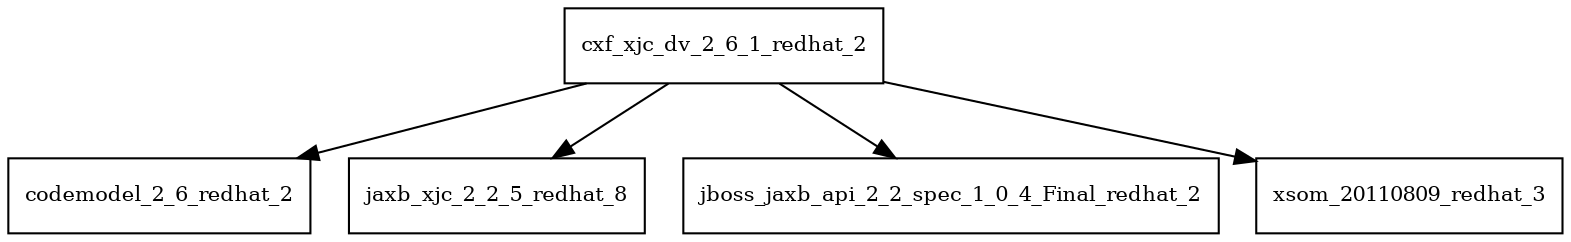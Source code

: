 digraph cxf_xjc_dv_2_6_1_redhat_2_dependencies {
  node [shape = box, fontsize=10.0];
  cxf_xjc_dv_2_6_1_redhat_2 -> codemodel_2_6_redhat_2;
  cxf_xjc_dv_2_6_1_redhat_2 -> jaxb_xjc_2_2_5_redhat_8;
  cxf_xjc_dv_2_6_1_redhat_2 -> jboss_jaxb_api_2_2_spec_1_0_4_Final_redhat_2;
  cxf_xjc_dv_2_6_1_redhat_2 -> xsom_20110809_redhat_3;
}
